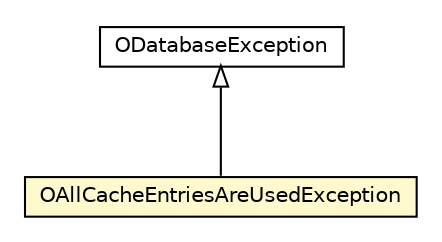 #!/usr/local/bin/dot
#
# Class diagram 
# Generated by UMLGraph version R5_6-24-gf6e263 (http://www.umlgraph.org/)
#

digraph G {
	edge [fontname="Helvetica",fontsize=10,labelfontname="Helvetica",labelfontsize=10];
	node [fontname="Helvetica",fontsize=10,shape=plaintext];
	nodesep=0.25;
	ranksep=0.5;
	// com.orientechnologies.orient.core.exception.ODatabaseException
	c592641 [label=<<table title="com.orientechnologies.orient.core.exception.ODatabaseException" border="0" cellborder="1" cellspacing="0" cellpadding="2" port="p" href="./ODatabaseException.html">
		<tr><td><table border="0" cellspacing="0" cellpadding="1">
<tr><td align="center" balign="center"> ODatabaseException </td></tr>
		</table></td></tr>
		</table>>, URL="./ODatabaseException.html", fontname="Helvetica", fontcolor="black", fontsize=10.0];
	// com.orientechnologies.orient.core.exception.OAllCacheEntriesAreUsedException
	c592666 [label=<<table title="com.orientechnologies.orient.core.exception.OAllCacheEntriesAreUsedException" border="0" cellborder="1" cellspacing="0" cellpadding="2" port="p" bgcolor="lemonChiffon" href="./OAllCacheEntriesAreUsedException.html">
		<tr><td><table border="0" cellspacing="0" cellpadding="1">
<tr><td align="center" balign="center"> OAllCacheEntriesAreUsedException </td></tr>
		</table></td></tr>
		</table>>, URL="./OAllCacheEntriesAreUsedException.html", fontname="Helvetica", fontcolor="black", fontsize=10.0];
	//com.orientechnologies.orient.core.exception.OAllCacheEntriesAreUsedException extends com.orientechnologies.orient.core.exception.ODatabaseException
	c592641:p -> c592666:p [dir=back,arrowtail=empty];
}

